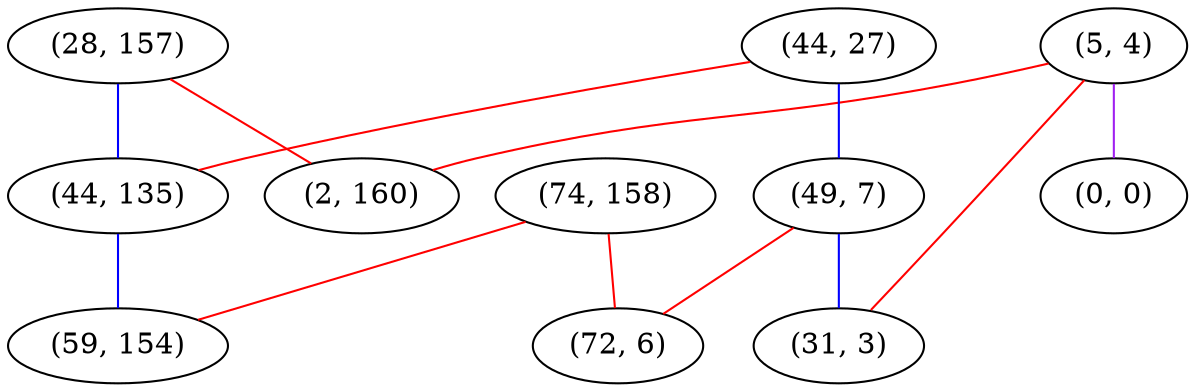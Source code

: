 graph "" {
"(5, 4)";
"(74, 158)";
"(44, 27)";
"(49, 7)";
"(28, 157)";
"(44, 135)";
"(59, 154)";
"(2, 160)";
"(0, 0)";
"(72, 6)";
"(31, 3)";
"(5, 4)" -- "(2, 160)"  [color=red, key=0, weight=1];
"(5, 4)" -- "(0, 0)"  [color=purple, key=0, weight=4];
"(5, 4)" -- "(31, 3)"  [color=red, key=0, weight=1];
"(74, 158)" -- "(72, 6)"  [color=red, key=0, weight=1];
"(74, 158)" -- "(59, 154)"  [color=red, key=0, weight=1];
"(44, 27)" -- "(44, 135)"  [color=red, key=0, weight=1];
"(44, 27)" -- "(49, 7)"  [color=blue, key=0, weight=3];
"(49, 7)" -- "(72, 6)"  [color=red, key=0, weight=1];
"(49, 7)" -- "(31, 3)"  [color=blue, key=0, weight=3];
"(28, 157)" -- "(2, 160)"  [color=red, key=0, weight=1];
"(28, 157)" -- "(44, 135)"  [color=blue, key=0, weight=3];
"(44, 135)" -- "(59, 154)"  [color=blue, key=0, weight=3];
}
